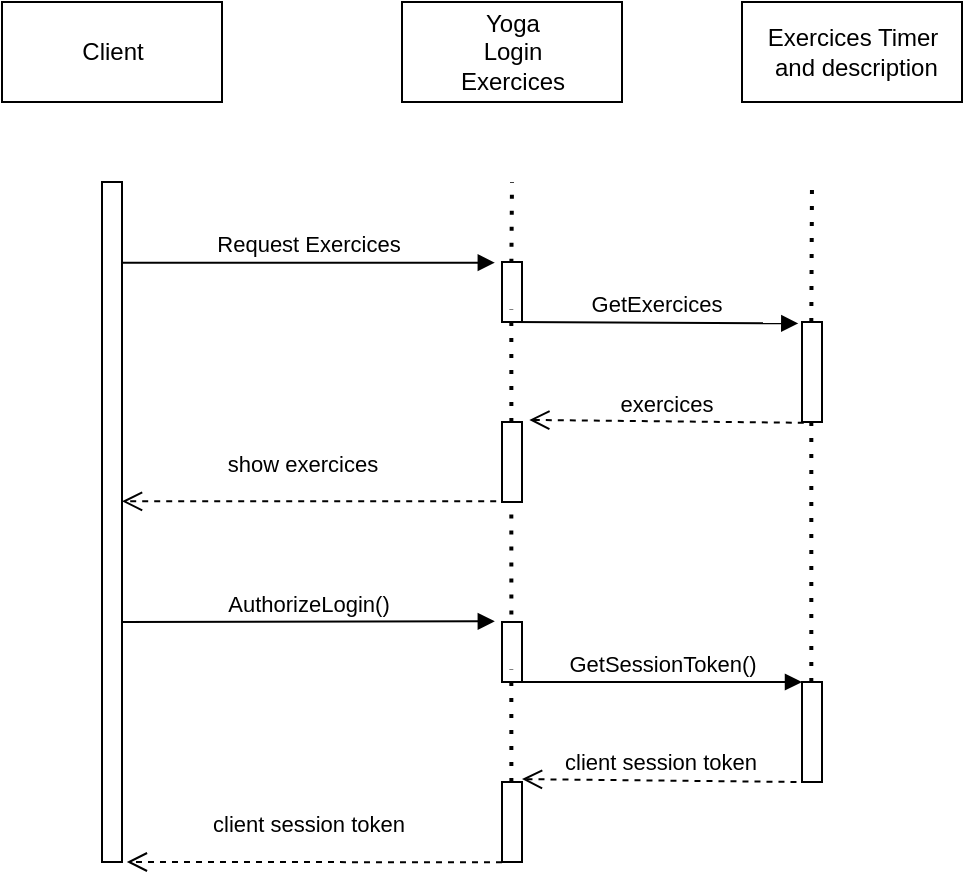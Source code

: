 <mxfile version="16.2.4" type="device"><diagram id="C61pTnUIgTLZKvbDuR5i" name="Page-1"><mxGraphModel dx="782" dy="472" grid="1" gridSize="10" guides="1" tooltips="1" connect="1" arrows="1" fold="1" page="1" pageScale="1" pageWidth="827" pageHeight="1169" math="0" shadow="0"><root><mxCell id="0"/><mxCell id="1" parent="0"/><mxCell id="LFZGSXbvfc4JrU6TqkP6-1" value="" style="html=1;points=[];perimeter=orthogonalPerimeter;" parent="1" vertex="1"><mxGeometry x="100" y="130" width="10" height="340" as="geometry"/></mxCell><mxCell id="LFZGSXbvfc4JrU6TqkP6-2" value="&lt;div&gt;Yoga&lt;/div&gt;&lt;div&gt;Login&lt;/div&gt;&lt;div&gt;Exercices&lt;/div&gt;" style="html=1;" parent="1" vertex="1"><mxGeometry x="250" y="40" width="110" height="50" as="geometry"/></mxCell><mxCell id="LFZGSXbvfc4JrU6TqkP6-7" value="" style="html=1;points=[];perimeter=orthogonalPerimeter;" parent="1" vertex="1"><mxGeometry x="450" y="200" width="10" height="50" as="geometry"/></mxCell><mxCell id="LFZGSXbvfc4JrU6TqkP6-9" value="Exercices Timer&lt;br&gt;&amp;nbsp;and description" style="html=1;" parent="1" vertex="1"><mxGeometry x="420" y="40" width="110" height="50" as="geometry"/></mxCell><mxCell id="LFZGSXbvfc4JrU6TqkP6-10" value="Client" style="html=1;" parent="1" vertex="1"><mxGeometry x="50" y="40" width="110" height="50" as="geometry"/></mxCell><mxCell id="LFZGSXbvfc4JrU6TqkP6-11" value="Request Exercices" style="html=1;verticalAlign=bottom;endArrow=block;rounded=0;entryX=-0.359;entryY=0.003;entryDx=0;entryDy=0;entryPerimeter=0;" parent="1" source="LFZGSXbvfc4JrU6TqkP6-1" edge="1"><mxGeometry width="80" relative="1" as="geometry"><mxPoint x="130" y="170" as="sourcePoint"/><mxPoint x="296.41" y="170.36" as="targetPoint"/></mxGeometry></mxCell><mxCell id="LFZGSXbvfc4JrU6TqkP6-12" value="GetExercices" style="html=1;verticalAlign=bottom;endArrow=block;rounded=0;exitX=0.538;exitY=1.001;exitDx=0;exitDy=0;exitPerimeter=0;entryX=-0.186;entryY=0.014;entryDx=0;entryDy=0;entryPerimeter=0;" parent="1" source="LFZGSXbvfc4JrU6TqkP6-41" target="LFZGSXbvfc4JrU6TqkP6-7" edge="1"><mxGeometry width="80" relative="1" as="geometry"><mxPoint x="313.66" y="200.72" as="sourcePoint"/><mxPoint x="430" y="200" as="targetPoint"/></mxGeometry></mxCell><mxCell id="LFZGSXbvfc4JrU6TqkP6-13" value="exercices" style="html=1;verticalAlign=bottom;endArrow=open;dashed=1;endSize=8;rounded=0;entryX=1.366;entryY=0.658;entryDx=0;entryDy=0;entryPerimeter=0;exitX=0.09;exitY=1.008;exitDx=0;exitDy=0;exitPerimeter=0;" parent="1" source="LFZGSXbvfc4JrU6TqkP6-7" edge="1"><mxGeometry relative="1" as="geometry"><mxPoint x="430" y="250" as="sourcePoint"/><mxPoint x="313.66" y="248.96" as="targetPoint"/></mxGeometry></mxCell><mxCell id="LFZGSXbvfc4JrU6TqkP6-14" value="show exercices" style="html=1;verticalAlign=bottom;endArrow=open;dashed=1;endSize=8;rounded=0;exitX=-0.29;exitY=0.997;exitDx=0;exitDy=0;exitPerimeter=0;" parent="1" target="LFZGSXbvfc4JrU6TqkP6-1" edge="1"><mxGeometry x="0.035" y="-10" relative="1" as="geometry"><mxPoint x="297.1" y="289.64" as="sourcePoint"/><mxPoint x="140" y="289.66" as="targetPoint"/><mxPoint as="offset"/></mxGeometry></mxCell><mxCell id="LFZGSXbvfc4JrU6TqkP6-19" value="" style="endArrow=none;dashed=1;html=1;dashPattern=1 3;strokeWidth=2;rounded=0;exitX=0.469;exitY=0.003;exitDx=0;exitDy=0;exitPerimeter=0;" parent="1" edge="1"><mxGeometry width="50" height="50" relative="1" as="geometry"><mxPoint x="304.69" y="170.36" as="sourcePoint"/><mxPoint x="305" y="130" as="targetPoint"/></mxGeometry></mxCell><mxCell id="LFZGSXbvfc4JrU6TqkP6-20" value="" style="endArrow=none;dashed=1;html=1;dashPattern=1 3;strokeWidth=2;rounded=0;exitX=0.469;exitY=-0.125;exitDx=0;exitDy=0;exitPerimeter=0;" parent="1" source="LFZGSXbvfc4JrU6TqkP6-36" edge="1"><mxGeometry width="50" height="50" relative="1" as="geometry"><mxPoint x="305" y="340" as="sourcePoint"/><mxPoint x="304.66" y="290.0" as="targetPoint"/></mxGeometry></mxCell><mxCell id="LFZGSXbvfc4JrU6TqkP6-23" value="AuthorizeLogin()" style="html=1;verticalAlign=bottom;endArrow=block;rounded=0;entryX=-0.359;entryY=-0.003;entryDx=0;entryDy=0;entryPerimeter=0;" parent="1" edge="1"><mxGeometry width="80" relative="1" as="geometry"><mxPoint x="110" y="350" as="sourcePoint"/><mxPoint x="296.41" y="349.64" as="targetPoint"/></mxGeometry></mxCell><mxCell id="LFZGSXbvfc4JrU6TqkP6-24" value="" style="html=1;points=[];perimeter=orthogonalPerimeter;" parent="1" vertex="1"><mxGeometry x="450" y="380" width="10" height="50" as="geometry"/></mxCell><mxCell id="LFZGSXbvfc4JrU6TqkP6-25" value="GetSessionToken()" style="html=1;verticalAlign=bottom;endArrow=block;rounded=0;" parent="1" edge="1"><mxGeometry width="80" relative="1" as="geometry"><mxPoint x="310" y="380" as="sourcePoint"/><mxPoint x="450" y="380" as="targetPoint"/></mxGeometry></mxCell><mxCell id="LFZGSXbvfc4JrU6TqkP6-26" value="client session token" style="html=1;verticalAlign=bottom;endArrow=open;dashed=1;endSize=8;rounded=0;entryX=1.366;entryY=0.658;entryDx=0;entryDy=0;entryPerimeter=0;exitX=0.09;exitY=1.008;exitDx=0;exitDy=0;exitPerimeter=0;" parent="1" edge="1"><mxGeometry relative="1" as="geometry"><mxPoint x="447.24" y="430.0" as="sourcePoint"/><mxPoint x="310.0" y="428.56" as="targetPoint"/></mxGeometry></mxCell><mxCell id="LFZGSXbvfc4JrU6TqkP6-27" value="client session token" style="html=1;verticalAlign=bottom;endArrow=open;dashed=1;endSize=8;rounded=0;exitX=-0.29;exitY=0.997;exitDx=0;exitDy=0;exitPerimeter=0;entryX=0.952;entryY=0.371;entryDx=0;entryDy=0;entryPerimeter=0;" parent="1" edge="1"><mxGeometry x="0.035" y="-10" relative="1" as="geometry"><mxPoint x="300.0" y="470.11" as="sourcePoint"/><mxPoint x="112.42" y="470.0" as="targetPoint"/><mxPoint as="offset"/></mxGeometry></mxCell><mxCell id="LFZGSXbvfc4JrU6TqkP6-36" value="" style="html=1;points=[];perimeter=orthogonalPerimeter;" parent="1" vertex="1"><mxGeometry x="300" y="350" width="10" height="30" as="geometry"/></mxCell><mxCell id="LFZGSXbvfc4JrU6TqkP6-37" value="" style="html=1;points=[];perimeter=orthogonalPerimeter;" parent="1" vertex="1"><mxGeometry x="300" y="430" width="10" height="40" as="geometry"/></mxCell><mxCell id="LFZGSXbvfc4JrU6TqkP6-41" value="" style="html=1;points=[];perimeter=orthogonalPerimeter;" parent="1" vertex="1"><mxGeometry x="300" y="170" width="10" height="30" as="geometry"/></mxCell><mxCell id="LFZGSXbvfc4JrU6TqkP6-42" value="" style="html=1;points=[];perimeter=orthogonalPerimeter;" parent="1" vertex="1"><mxGeometry x="300" y="250" width="10" height="40" as="geometry"/></mxCell><mxCell id="LFZGSXbvfc4JrU6TqkP6-43" value="" style="endArrow=none;dashed=1;html=1;dashPattern=1 3;strokeWidth=2;rounded=0;exitX=0.469;exitY=-0.125;exitDx=0;exitDy=0;exitPerimeter=0;" parent="1" edge="1"><mxGeometry width="50" height="50" relative="1" as="geometry"><mxPoint x="304.69" y="250" as="sourcePoint"/><mxPoint x="304.66" y="193.75" as="targetPoint"/></mxGeometry></mxCell><mxCell id="LFZGSXbvfc4JrU6TqkP6-44" value="" style="endArrow=none;dashed=1;html=1;dashPattern=1 3;strokeWidth=2;rounded=0;exitX=0.469;exitY=-0.125;exitDx=0;exitDy=0;exitPerimeter=0;" parent="1" edge="1"><mxGeometry width="50" height="50" relative="1" as="geometry"><mxPoint x="304.69" y="430" as="sourcePoint"/><mxPoint x="304.66" y="373.75" as="targetPoint"/></mxGeometry></mxCell><mxCell id="LFZGSXbvfc4JrU6TqkP6-49" value="" style="endArrow=none;dashed=1;html=1;dashPattern=1 3;strokeWidth=2;rounded=0;" parent="1" source="LFZGSXbvfc4JrU6TqkP6-24" edge="1"><mxGeometry width="50" height="50" relative="1" as="geometry"><mxPoint x="454.69" y="306.25" as="sourcePoint"/><mxPoint x="454.66" y="250" as="targetPoint"/></mxGeometry></mxCell><mxCell id="LFZGSXbvfc4JrU6TqkP6-52" value="" style="endArrow=none;dashed=1;html=1;dashPattern=1 3;strokeWidth=2;rounded=0;exitX=0.469;exitY=0.003;exitDx=0;exitDy=0;exitPerimeter=0;" parent="1" edge="1"><mxGeometry width="50" height="50" relative="1" as="geometry"><mxPoint x="454.66" y="200.0" as="sourcePoint"/><mxPoint x="455" y="130" as="targetPoint"/></mxGeometry></mxCell></root></mxGraphModel></diagram></mxfile>